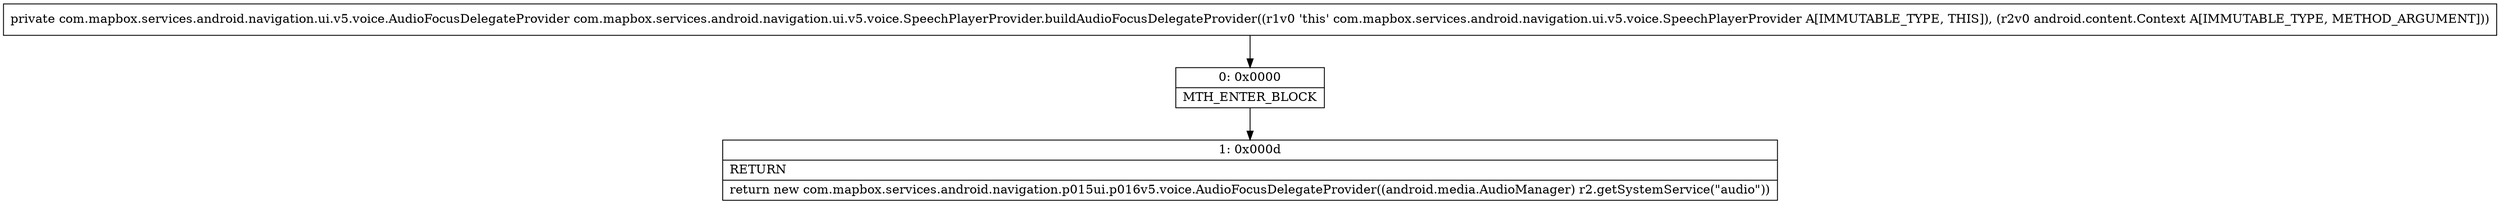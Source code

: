 digraph "CFG forcom.mapbox.services.android.navigation.ui.v5.voice.SpeechPlayerProvider.buildAudioFocusDelegateProvider(Landroid\/content\/Context;)Lcom\/mapbox\/services\/android\/navigation\/ui\/v5\/voice\/AudioFocusDelegateProvider;" {
Node_0 [shape=record,label="{0\:\ 0x0000|MTH_ENTER_BLOCK\l}"];
Node_1 [shape=record,label="{1\:\ 0x000d|RETURN\l|return new com.mapbox.services.android.navigation.p015ui.p016v5.voice.AudioFocusDelegateProvider((android.media.AudioManager) r2.getSystemService(\"audio\"))\l}"];
MethodNode[shape=record,label="{private com.mapbox.services.android.navigation.ui.v5.voice.AudioFocusDelegateProvider com.mapbox.services.android.navigation.ui.v5.voice.SpeechPlayerProvider.buildAudioFocusDelegateProvider((r1v0 'this' com.mapbox.services.android.navigation.ui.v5.voice.SpeechPlayerProvider A[IMMUTABLE_TYPE, THIS]), (r2v0 android.content.Context A[IMMUTABLE_TYPE, METHOD_ARGUMENT])) }"];
MethodNode -> Node_0;
Node_0 -> Node_1;
}

